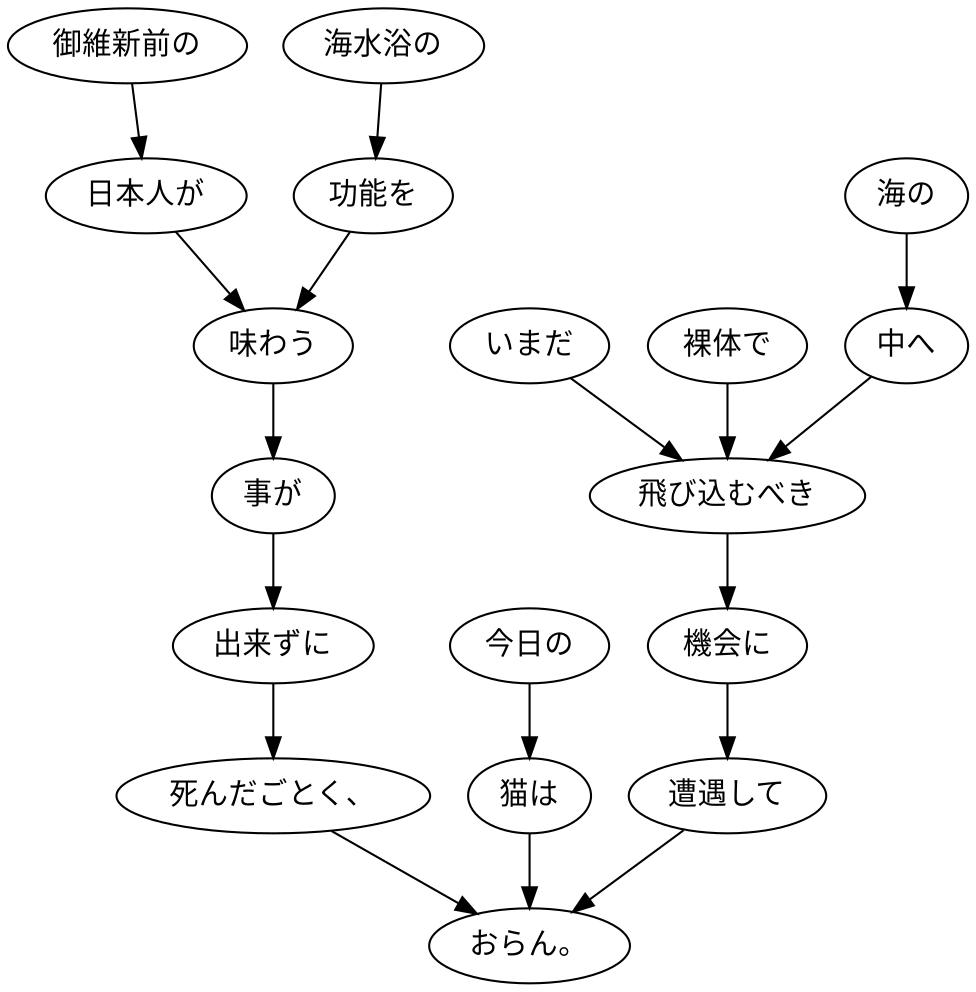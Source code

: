 digraph graph3926 {
	node0 [label="御維新前の"];
	node1 [label="日本人が"];
	node2 [label="海水浴の"];
	node3 [label="功能を"];
	node4 [label="味わう"];
	node5 [label="事が"];
	node6 [label="出来ずに"];
	node7 [label="死んだごとく、"];
	node8 [label="今日の"];
	node9 [label="猫は"];
	node10 [label="いまだ"];
	node11 [label="裸体で"];
	node12 [label="海の"];
	node13 [label="中へ"];
	node14 [label="飛び込むべき"];
	node15 [label="機会に"];
	node16 [label="遭遇して"];
	node17 [label="おらん。"];
	node0 -> node1;
	node1 -> node4;
	node2 -> node3;
	node3 -> node4;
	node4 -> node5;
	node5 -> node6;
	node6 -> node7;
	node7 -> node17;
	node8 -> node9;
	node9 -> node17;
	node10 -> node14;
	node11 -> node14;
	node12 -> node13;
	node13 -> node14;
	node14 -> node15;
	node15 -> node16;
	node16 -> node17;
}
